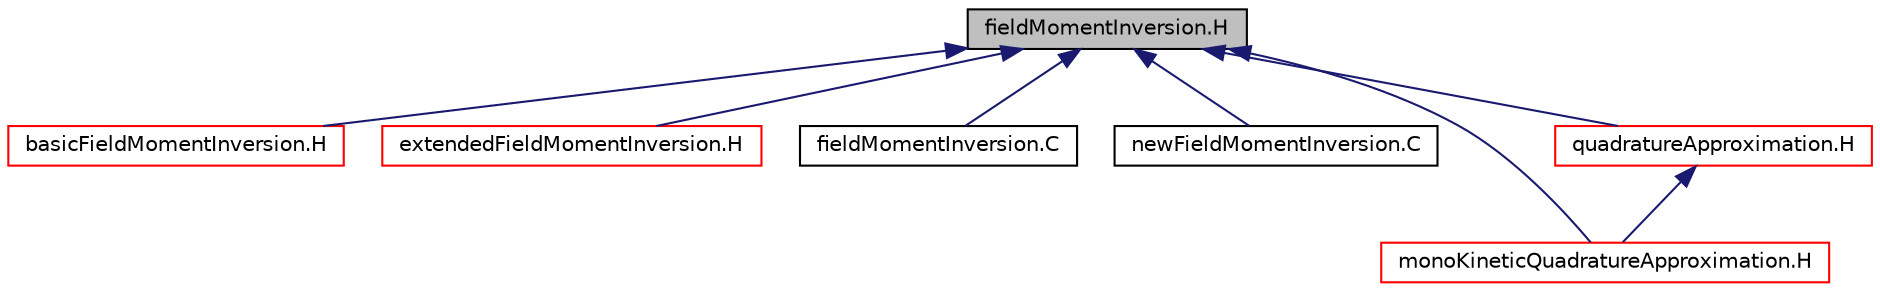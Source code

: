 digraph "fieldMomentInversion.H"
{
  bgcolor="transparent";
  edge [fontname="Helvetica",fontsize="10",labelfontname="Helvetica",labelfontsize="10"];
  node [fontname="Helvetica",fontsize="10",shape=record];
  Node1 [label="fieldMomentInversion.H",height=0.2,width=0.4,color="black", fillcolor="grey75", style="filled", fontcolor="black"];
  Node1 -> Node2 [dir="back",color="midnightblue",fontsize="10",style="solid",fontname="Helvetica"];
  Node2 [label="basicFieldMomentInversion.H",height=0.2,width=0.4,color="red",URL="$a00201.html"];
  Node1 -> Node3 [dir="back",color="midnightblue",fontsize="10",style="solid",fontname="Helvetica"];
  Node3 [label="extendedFieldMomentInversion.H",height=0.2,width=0.4,color="red",URL="$a00280.html"];
  Node1 -> Node4 [dir="back",color="midnightblue",fontsize="10",style="solid",fontname="Helvetica"];
  Node4 [label="fieldMomentInversion.C",height=0.2,width=0.4,color="black",URL="$a00283.html"];
  Node1 -> Node5 [dir="back",color="midnightblue",fontsize="10",style="solid",fontname="Helvetica"];
  Node5 [label="newFieldMomentInversion.C",height=0.2,width=0.4,color="black",URL="$a00412.html"];
  Node1 -> Node6 [dir="back",color="midnightblue",fontsize="10",style="solid",fontname="Helvetica"];
  Node6 [label="monoKineticQuadratureApproximation.H",height=0.2,width=0.4,color="red",URL="$a00394.html"];
  Node1 -> Node7 [dir="back",color="midnightblue",fontsize="10",style="solid",fontname="Helvetica"];
  Node7 [label="quadratureApproximation.H",height=0.2,width=0.4,color="red",URL="$a00499.html"];
  Node7 -> Node6 [dir="back",color="midnightblue",fontsize="10",style="solid",fontname="Helvetica"];
}
